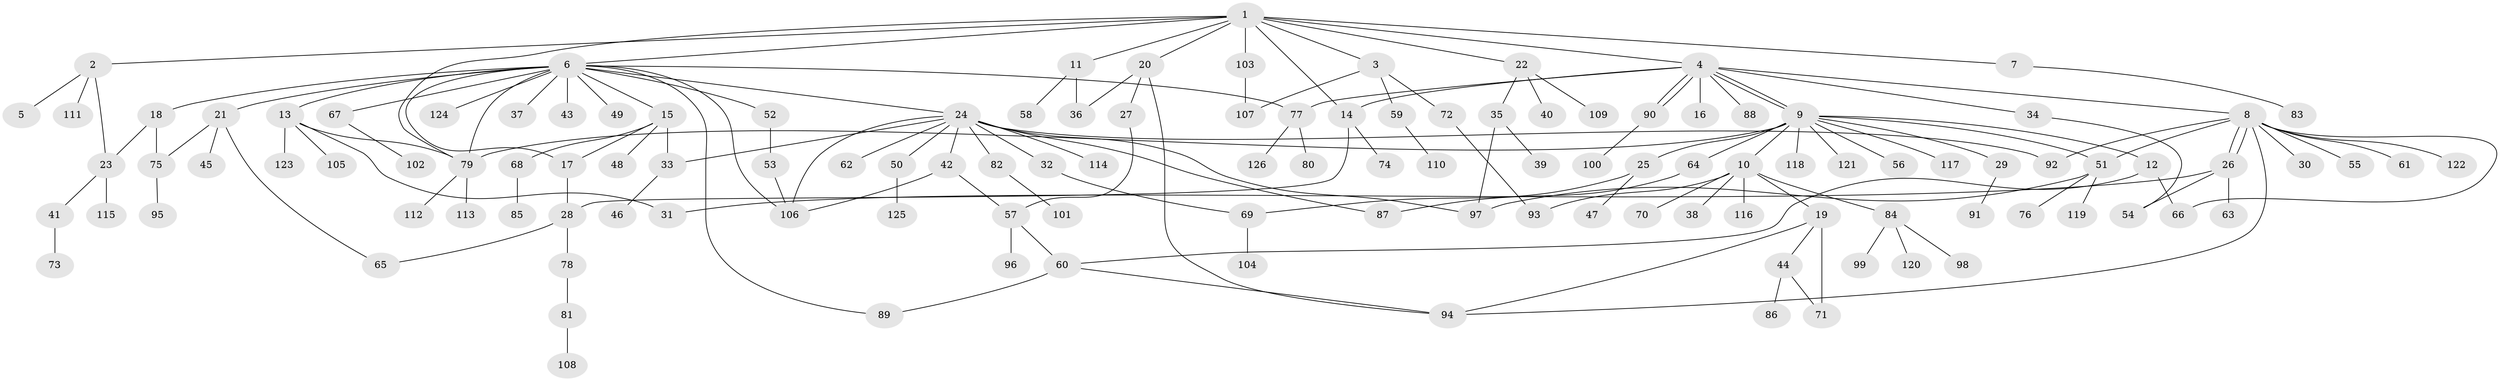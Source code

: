 // Generated by graph-tools (version 1.1) at 2025/01/03/09/25 03:01:42]
// undirected, 126 vertices, 161 edges
graph export_dot {
graph [start="1"]
  node [color=gray90,style=filled];
  1;
  2;
  3;
  4;
  5;
  6;
  7;
  8;
  9;
  10;
  11;
  12;
  13;
  14;
  15;
  16;
  17;
  18;
  19;
  20;
  21;
  22;
  23;
  24;
  25;
  26;
  27;
  28;
  29;
  30;
  31;
  32;
  33;
  34;
  35;
  36;
  37;
  38;
  39;
  40;
  41;
  42;
  43;
  44;
  45;
  46;
  47;
  48;
  49;
  50;
  51;
  52;
  53;
  54;
  55;
  56;
  57;
  58;
  59;
  60;
  61;
  62;
  63;
  64;
  65;
  66;
  67;
  68;
  69;
  70;
  71;
  72;
  73;
  74;
  75;
  76;
  77;
  78;
  79;
  80;
  81;
  82;
  83;
  84;
  85;
  86;
  87;
  88;
  89;
  90;
  91;
  92;
  93;
  94;
  95;
  96;
  97;
  98;
  99;
  100;
  101;
  102;
  103;
  104;
  105;
  106;
  107;
  108;
  109;
  110;
  111;
  112;
  113;
  114;
  115;
  116;
  117;
  118;
  119;
  120;
  121;
  122;
  123;
  124;
  125;
  126;
  1 -- 2;
  1 -- 3;
  1 -- 4;
  1 -- 6;
  1 -- 7;
  1 -- 11;
  1 -- 14;
  1 -- 20;
  1 -- 22;
  1 -- 79;
  1 -- 103;
  2 -- 5;
  2 -- 23;
  2 -- 111;
  3 -- 59;
  3 -- 72;
  3 -- 107;
  4 -- 8;
  4 -- 9;
  4 -- 9;
  4 -- 14;
  4 -- 16;
  4 -- 34;
  4 -- 77;
  4 -- 88;
  4 -- 90;
  4 -- 90;
  6 -- 13;
  6 -- 15;
  6 -- 17;
  6 -- 18;
  6 -- 21;
  6 -- 24;
  6 -- 37;
  6 -- 43;
  6 -- 49;
  6 -- 52;
  6 -- 67;
  6 -- 77;
  6 -- 79;
  6 -- 89;
  6 -- 106;
  6 -- 124;
  7 -- 83;
  8 -- 26;
  8 -- 26;
  8 -- 30;
  8 -- 51;
  8 -- 55;
  8 -- 61;
  8 -- 66;
  8 -- 92;
  8 -- 94;
  8 -- 122;
  9 -- 10;
  9 -- 12;
  9 -- 25;
  9 -- 29;
  9 -- 51;
  9 -- 56;
  9 -- 64;
  9 -- 79;
  9 -- 117;
  9 -- 118;
  9 -- 121;
  10 -- 19;
  10 -- 38;
  10 -- 70;
  10 -- 84;
  10 -- 93;
  10 -- 116;
  11 -- 36;
  11 -- 58;
  12 -- 60;
  12 -- 66;
  13 -- 31;
  13 -- 79;
  13 -- 105;
  13 -- 123;
  14 -- 28;
  14 -- 74;
  15 -- 17;
  15 -- 33;
  15 -- 48;
  15 -- 68;
  17 -- 28;
  18 -- 23;
  18 -- 75;
  19 -- 44;
  19 -- 71;
  19 -- 94;
  20 -- 27;
  20 -- 36;
  20 -- 94;
  21 -- 45;
  21 -- 65;
  21 -- 75;
  22 -- 35;
  22 -- 40;
  22 -- 109;
  23 -- 41;
  23 -- 115;
  24 -- 32;
  24 -- 33;
  24 -- 42;
  24 -- 50;
  24 -- 62;
  24 -- 82;
  24 -- 87;
  24 -- 92;
  24 -- 97;
  24 -- 106;
  24 -- 114;
  25 -- 47;
  25 -- 69;
  26 -- 31;
  26 -- 54;
  26 -- 63;
  27 -- 57;
  28 -- 65;
  28 -- 78;
  29 -- 91;
  32 -- 69;
  33 -- 46;
  34 -- 54;
  35 -- 39;
  35 -- 97;
  41 -- 73;
  42 -- 57;
  42 -- 106;
  44 -- 71;
  44 -- 86;
  50 -- 125;
  51 -- 76;
  51 -- 97;
  51 -- 119;
  52 -- 53;
  53 -- 106;
  57 -- 60;
  57 -- 96;
  59 -- 110;
  60 -- 89;
  60 -- 94;
  64 -- 87;
  67 -- 102;
  68 -- 85;
  69 -- 104;
  72 -- 93;
  75 -- 95;
  77 -- 80;
  77 -- 126;
  78 -- 81;
  79 -- 112;
  79 -- 113;
  81 -- 108;
  82 -- 101;
  84 -- 98;
  84 -- 99;
  84 -- 120;
  90 -- 100;
  103 -- 107;
}
